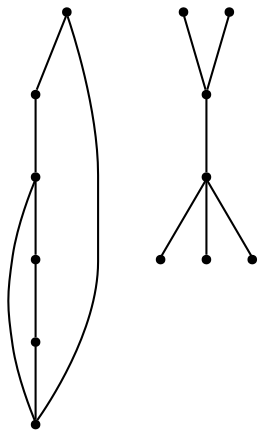 graph {
  node [shape=point,comment="{\"directed\":false,\"doi\":\"10.4230/LIPIcs.GD.2024.30\",\"figure\":\"8 (2)\"}"]

  v0 [pos="850.280028267194,2032.795664340592"]
  v1 [pos="768.174030031984,2174.9547852209244"]
  v2 [pos="819.4590215915059,1949.4551666317398"]
  v3 [pos="686.0806237658928,2099.4605091380718"]
  v4 [pos="819.4590215915059,2116.127769416553"]
  v5 [pos="768.174030031984,1890.6322199827096"]
  v6 [pos="603.9621607531711,2174.9507160655826"]
  v7 [pos="686.0806237658928,1966.1224269102208"]
  v8 [pos="552.7188880408308,2116.127769416553"]
  v9 [pos="552.7188880408308,1949.4551666317393"]
  v10 [pos="686.0889548161683,1866.1188652393325"]
  v11 [pos="603.9621607531711,1890.63221998271"]
  v12 [pos="521.8854245371067,2032.7914680241463"]

  v0 -- v1 [id="-1",pos="850.280028267194,2032.795664340592 768.174030031984,2174.9547852209244 768.174030031984,2174.9547852209244 768.174030031984,2174.9547852209244"]
  v12 -- v11 [id="-2",pos="521.8854245371067,2032.7914680241463 603.9621607531711,1890.63221998271 603.9621607531711,1890.63221998271 603.9621607531711,1890.63221998271"]
  v6 -- v5 [id="-3",pos="603.9621607531711,2174.9507160655826 768.174030031984,1890.6322199827096 768.174030031984,1890.6322199827096 768.174030031984,1890.6322199827096"]
  v6 -- v12 [id="-4",pos="603.9621607531711,2174.9507160655826 521.8854245371067,2032.7914680241463 521.8854245371067,2032.7914680241463 521.8854245371067,2032.7914680241463"]
  v11 -- v5 [id="-5",pos="603.9621607531711,1890.63221998271 768.174030031984,1890.6322199827096 768.174030031984,1890.6322199827096 768.174030031984,1890.6322199827096"]
  v3 -- v7 [id="-7",pos="686.0806237658928,2099.4605091380718 686.0806237658928,1966.1224269102208 686.0806237658928,1966.1224269102208 686.0806237658928,1966.1224269102208"]
  v7 -- v10 [id="-8",pos="686.0806237658928,1966.1224269102208 686.0889548161683,1866.1188652393325 686.0889548161683,1866.1188652393325 686.0889548161683,1866.1188652393325"]
  v7 -- v9 [id="-9",pos="686.0806237658928,1966.1224269102208 552.7188880408308,1949.4551666317393 552.7188880408308,1949.4551666317393 552.7188880408308,1949.4551666317393"]
  v7 -- v8 [id="-10",pos="686.0806237658928,1966.1224269102208 552.7188880408308,2116.127769416553 552.7188880408308,2116.127769416553 552.7188880408308,2116.127769416553"]
  v1 -- v6 [id="-11",pos="768.174030031984,2174.9547852209244 603.9621607531711,2174.9507160655826 603.9621607531711,2174.9507160655826 603.9621607531711,2174.9507160655826"]
  v5 -- v0 [id="-12",pos="768.174030031984,1890.6322199827096 850.280028267194,2032.795664340592 850.280028267194,2032.795664340592 850.280028267194,2032.795664340592"]
  v4 -- v3 [id="-13",pos="819.4590215915059,2116.127769416553 686.0806237658928,2099.4605091380718 686.0806237658928,2099.4605091380718 686.0806237658928,2099.4605091380718"]
  v2 -- v3 [id="-14",pos="819.4590215915059,1949.4551666317398 686.0806237658928,2099.4605091380718 686.0806237658928,2099.4605091380718 686.0806237658928,2099.4605091380718"]
}